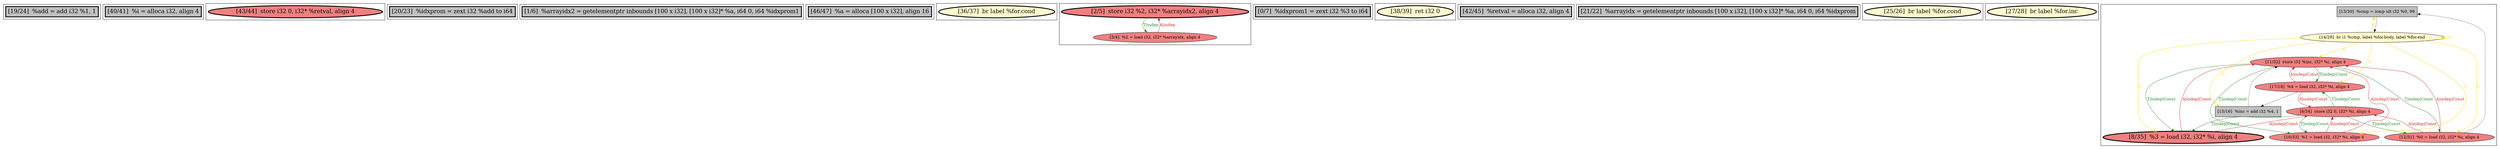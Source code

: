 
digraph G {





subgraph cluster13 {


node85 [penwidth=3.0,fontsize=20,fillcolor=grey,label="[19/24]  %add = add i32 %1, 1",shape=rectangle,style=filled ]



}

subgraph cluster11 {


node83 [penwidth=3.0,fontsize=20,fillcolor=grey,label="[40/41]  %i = alloca i32, align 4",shape=rectangle,style=filled ]



}

subgraph cluster10 {


node82 [penwidth=3.0,fontsize=20,fillcolor=lightcoral,label="[43/44]  store i32 0, i32* %retval, align 4",shape=ellipse,style=filled ]



}

subgraph cluster9 {


node81 [penwidth=3.0,fontsize=20,fillcolor=grey,label="[20/23]  %idxprom = zext i32 %add to i64",shape=rectangle,style=filled ]



}

subgraph cluster8 {


node80 [penwidth=3.0,fontsize=20,fillcolor=grey,label="[1/6]  %arrayidx2 = getelementptr inbounds [100 x i32], [100 x i32]* %a, i64 0, i64 %idxprom1",shape=rectangle,style=filled ]



}

subgraph cluster7 {


node79 [penwidth=3.0,fontsize=20,fillcolor=grey,label="[46/47]  %a = alloca [100 x i32], align 16",shape=rectangle,style=filled ]



}

subgraph cluster14 {


node86 [penwidth=3.0,fontsize=20,fillcolor=lemonchiffon,label="[36/37]  br label %for.cond",shape=ellipse,style=filled ]



}

subgraph cluster6 {


node78 [penwidth=3.0,fontsize=20,fillcolor=lightcoral,label="[2/5]  store i32 %2, i32* %arrayidx2, align 4",shape=ellipse,style=filled ]
node77 [fillcolor=lightcoral,label="[3/4]  %2 = load i32, i32* %arrayidx, align 4",shape=ellipse,style=filled ]

node77->node78 [style=solid,color=firebrick3,label="A|indep",penwidth=1.0,fontcolor=firebrick3 ]
node78->node77 [style=solid,color=forestgreen,label="T|indep",penwidth=1.0,fontcolor=forestgreen ]


}

subgraph cluster0 {


node63 [penwidth=3.0,fontsize=20,fillcolor=grey,label="[0/7]  %idxprom1 = zext i32 %3 to i64",shape=rectangle,style=filled ]



}

subgraph cluster12 {


node84 [penwidth=3.0,fontsize=20,fillcolor=lemonchiffon,label="[38/39]  ret i32 0",shape=ellipse,style=filled ]



}

subgraph cluster5 {


node76 [penwidth=3.0,fontsize=20,fillcolor=grey,label="[42/45]  %retval = alloca i32, align 4",shape=rectangle,style=filled ]



}

subgraph cluster1 {


node64 [penwidth=3.0,fontsize=20,fillcolor=grey,label="[21/22]  %arrayidx = getelementptr inbounds [100 x i32], [100 x i32]* %a, i64 0, i64 %idxprom",shape=rectangle,style=filled ]



}

subgraph cluster2 {


node65 [penwidth=3.0,fontsize=20,fillcolor=lemonchiffon,label="[25/26]  br label %for.cond",shape=ellipse,style=filled ]



}

subgraph cluster3 {


node66 [penwidth=3.0,fontsize=20,fillcolor=lemonchiffon,label="[27/28]  br label %for.inc",shape=ellipse,style=filled ]



}

subgraph cluster4 {


node75 [fillcolor=grey,label="[13/30]  %cmp = icmp ult i32 %0, 99",shape=rectangle,style=filled ]
node74 [fillcolor=lemonchiffon,label="[14/29]  br i1 %cmp, label %for.body, label %for.end",shape=ellipse,style=filled ]
node73 [fillcolor=lightcoral,label="[17/18]  %4 = load i32, i32* %i, align 4",shape=ellipse,style=filled ]
node68 [fillcolor=lightcoral,label="[10/33]  %1 = load i32, i32* %i, align 4",shape=ellipse,style=filled ]
node69 [fillcolor=lightcoral,label="[12/31]  %0 = load i32, i32* %i, align 4",shape=ellipse,style=filled ]
node67 [fillcolor=grey,label="[15/16]  %inc = add i32 %4, 1",shape=rectangle,style=filled ]
node70 [fillcolor=lightcoral,label="[9/34]  store i32 0, i32* %i, align 4",shape=ellipse,style=filled ]
node71 [penwidth=3.0,fontsize=20,fillcolor=lightcoral,label="[8/35]  %3 = load i32, i32* %i, align 4",shape=ellipse,style=filled ]
node72 [fillcolor=lightcoral,label="[11/32]  store i32 %inc, i32* %i, align 4",shape=ellipse,style=filled ]

node73->node72 [style=solid,color=firebrick3,label="A|indep|Const",penwidth=1.0,fontcolor=firebrick3 ]
node72->node71 [style=solid,color=forestgreen,label="T|indep|Const",penwidth=1.0,fontcolor=forestgreen ]
node70->node68 [style=solid,color=forestgreen,label="T|indep|Const",penwidth=1.0,fontcolor=forestgreen ]
node68->node70 [style=solid,color=firebrick3,label="A|indep|Const",penwidth=1.0,fontcolor=firebrick3 ]
node69->node72 [style=solid,color=firebrick3,label="A|indep|Const",penwidth=1.0,fontcolor=firebrick3 ]
node70->node73 [style=solid,color=forestgreen,label="T|indep|Const",penwidth=1.0,fontcolor=forestgreen ]
node74->node67 [style=solid,color=gold,label="C",penwidth=1.0,fontcolor=gold ]
node74->node75 [style=solid,color=gold,label="C",penwidth=1.0,fontcolor=gold ]
node74->node74 [style=solid,color=gold,label="C",penwidth=1.0,fontcolor=gold ]
node74->node68 [style=solid,color=gold,label="C",penwidth=1.0,fontcolor=gold ]
node73->node70 [style=solid,color=firebrick3,label="A|indep|Const",penwidth=1.0,fontcolor=firebrick3 ]
node70->node71 [style=solid,color=forestgreen,label="T|indep|Const",penwidth=1.0,fontcolor=forestgreen ]
node74->node69 [style=solid,color=gold,label="C",penwidth=1.0,fontcolor=gold ]
node74->node73 [style=solid,color=gold,label="C",penwidth=1.0,fontcolor=gold ]
node71->node72 [style=solid,color=firebrick3,label="A|indep|Const",penwidth=1.0,fontcolor=firebrick3 ]
node71->node70 [style=solid,color=firebrick3,label="A|indep|Const",penwidth=1.0,fontcolor=firebrick3 ]
node69->node70 [style=solid,color=firebrick3,label="A|indep|Const",penwidth=1.0,fontcolor=firebrick3 ]
node70->node69 [style=solid,color=forestgreen,label="T|indep|Const",penwidth=1.0,fontcolor=forestgreen ]
node72->node73 [style=solid,color=forestgreen,label="T|indep|Const",penwidth=1.0,fontcolor=forestgreen ]
node72->node69 [style=solid,color=forestgreen,label="T|indep|Const",penwidth=1.0,fontcolor=forestgreen ]
node74->node72 [style=solid,color=gold,label="C",penwidth=1.0,fontcolor=gold ]
node68->node72 [style=solid,color=firebrick3,label="A|indep|Const",penwidth=1.0,fontcolor=firebrick3 ]
node72->node68 [style=solid,color=forestgreen,label="T|indep|Const",penwidth=1.0,fontcolor=forestgreen ]
node73->node67 [style=solid,color=black,label="",penwidth=0.5,fontcolor=black ]
node69->node75 [style=solid,color=black,label="",penwidth=0.5,fontcolor=black ]
node67->node72 [style=solid,color=black,label="",penwidth=0.5,fontcolor=black ]
node75->node74 [style=solid,color=black,label="",penwidth=0.5,fontcolor=black ]
node74->node71 [style=solid,color=gold,label="C",penwidth=1.0,fontcolor=gold ]


}

}
